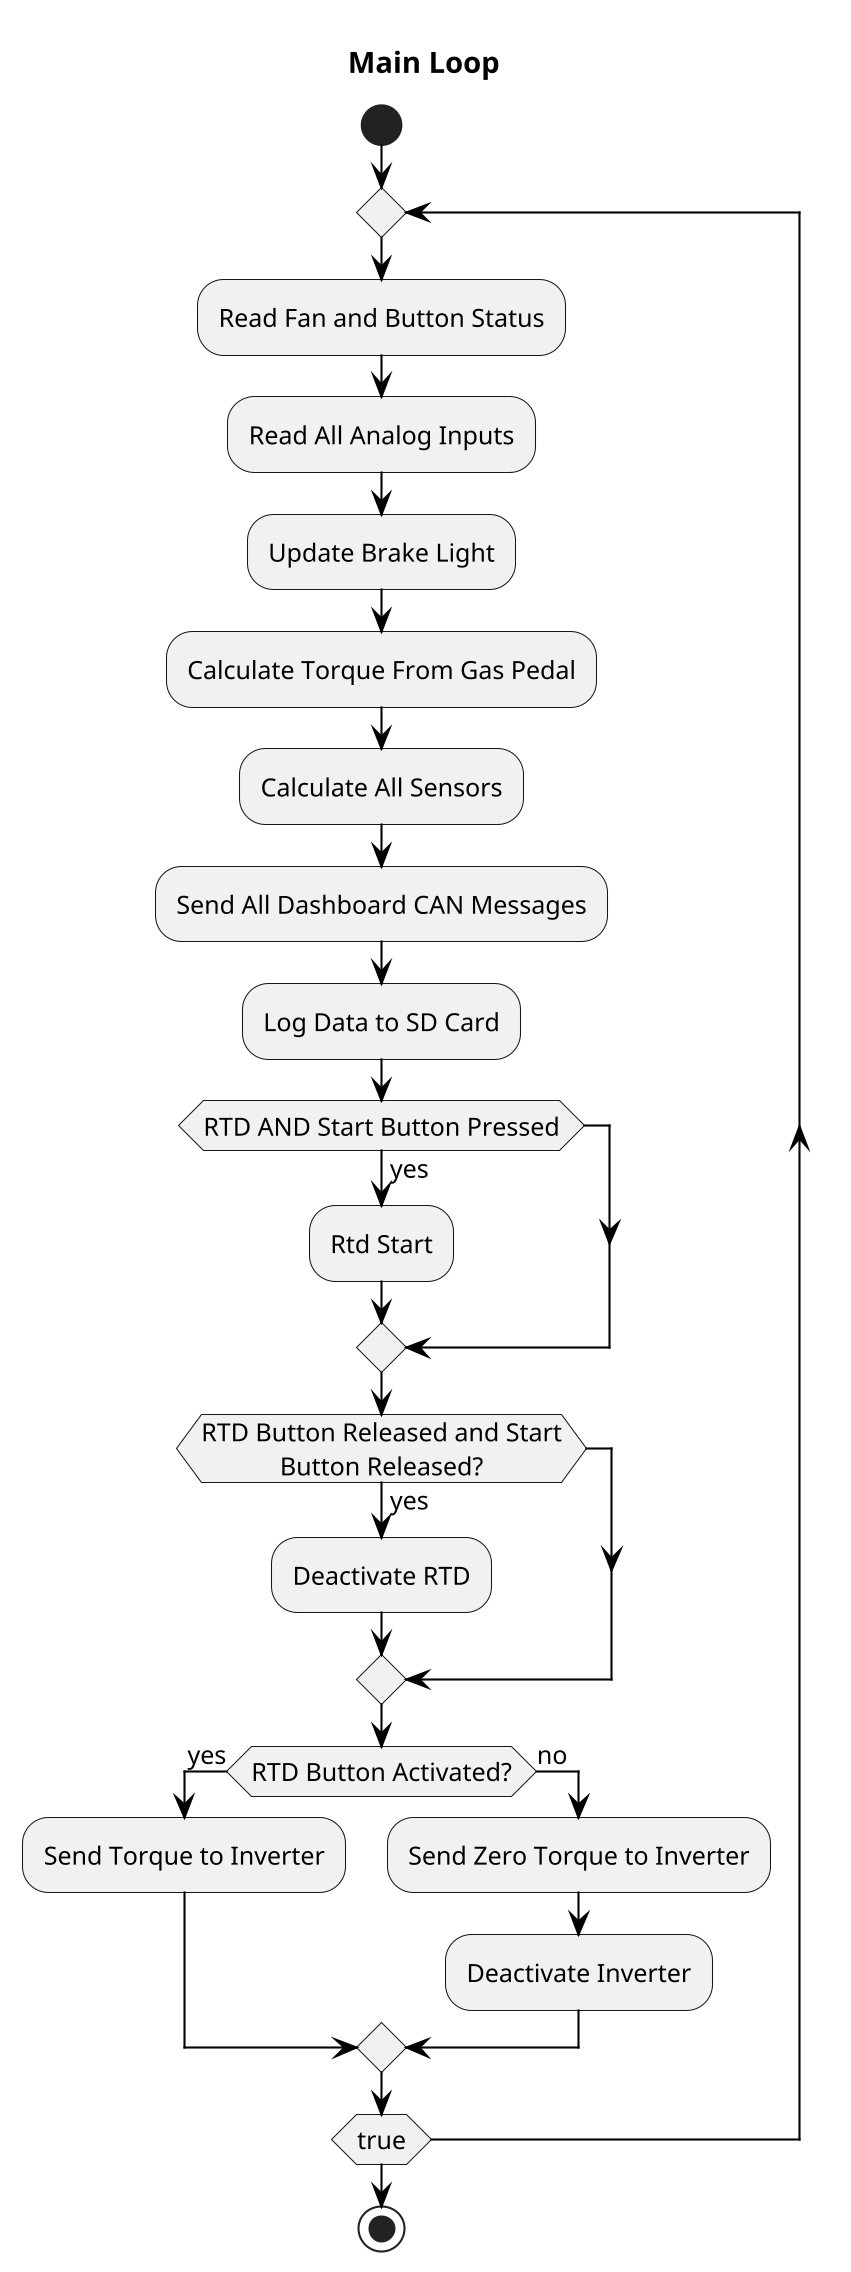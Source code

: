 @startuml vcu_mainloop
skinparam {
    dpi 200
    shadowing false
    arrowFontSize 12
    defaultFontSize 12
    defaultTextAlignment center
    arrowThickness 1
    arrowColor black
    arrowFontColor black
    maxMessageSize 100
    wrapWidth 200
    nodeSpacing 50
    rankSpacing 50
    direction left to right
}

title Main Loop

start
repeat
  :Read Fan and Button Status;
  :Read All Analog Inputs;
  :Update Brake Light;
  :Calculate Torque From Gas Pedal;
  :Calculate All Sensors;
  :Send All Dashboard CAN Messages;
  :Log Data to SD Card;

  if (RTD AND Start Button Pressed) then (yes)
    :Rtd Start;
  endif

  if (RTD Button Released and Start Button Released?) then (yes)
    :Deactivate RTD;
  endif

  if (RTD Button Activated?) then (yes)
    :Send Torque to Inverter;
  else (no)
    :Send Zero Torque to Inverter;
    :Deactivate Inverter;
  endif
repeat while (true)
stop
@enduml
